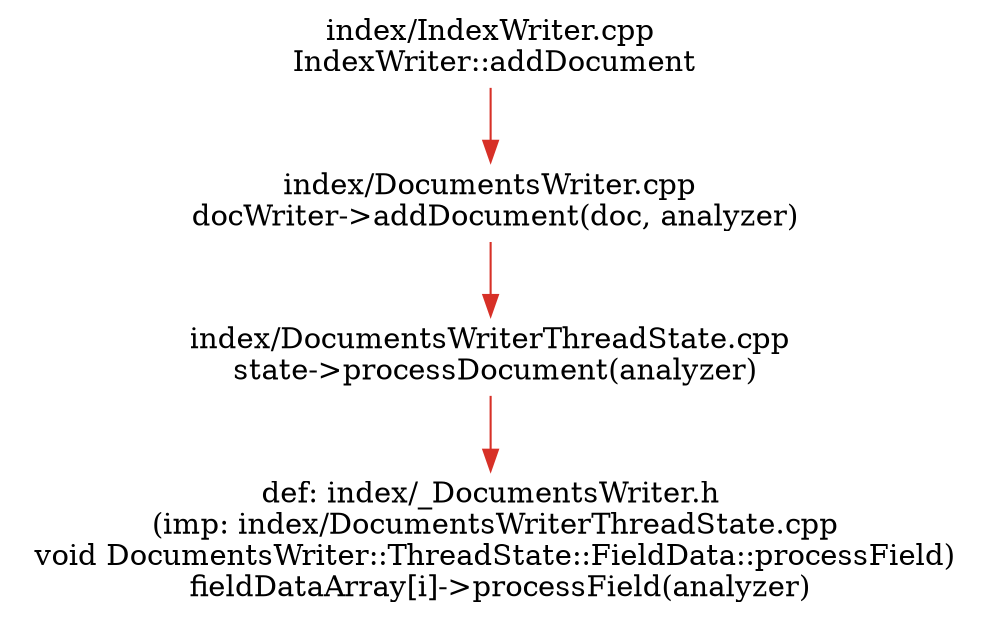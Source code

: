 digraph index {
        node [shape=plaintext, width=.6, height=.1]
        ad [label="index/IndexWriter.cpp\n IndexWriter::addDocument"]
        dw [label="index/DocumentsWriter.cpp\n docWriter->addDocument(doc, analyzer)"]
        pd [label="index/DocumentsWriterThreadState.cpp\n state->processDocument(analyzer)"]
        pf [label="def: index/_DocumentsWriter.h\n (imp: index/DocumentsWriterThreadState.cpp\n void DocumentsWriter::ThreadState::FieldData::processField)\n  fieldDataArray[i]->processField(analyzer)"]
        edge[color="#d73027"] //color rdylbu9
        ad -> dw 
        dw -> pd
        pd -> pf
}
